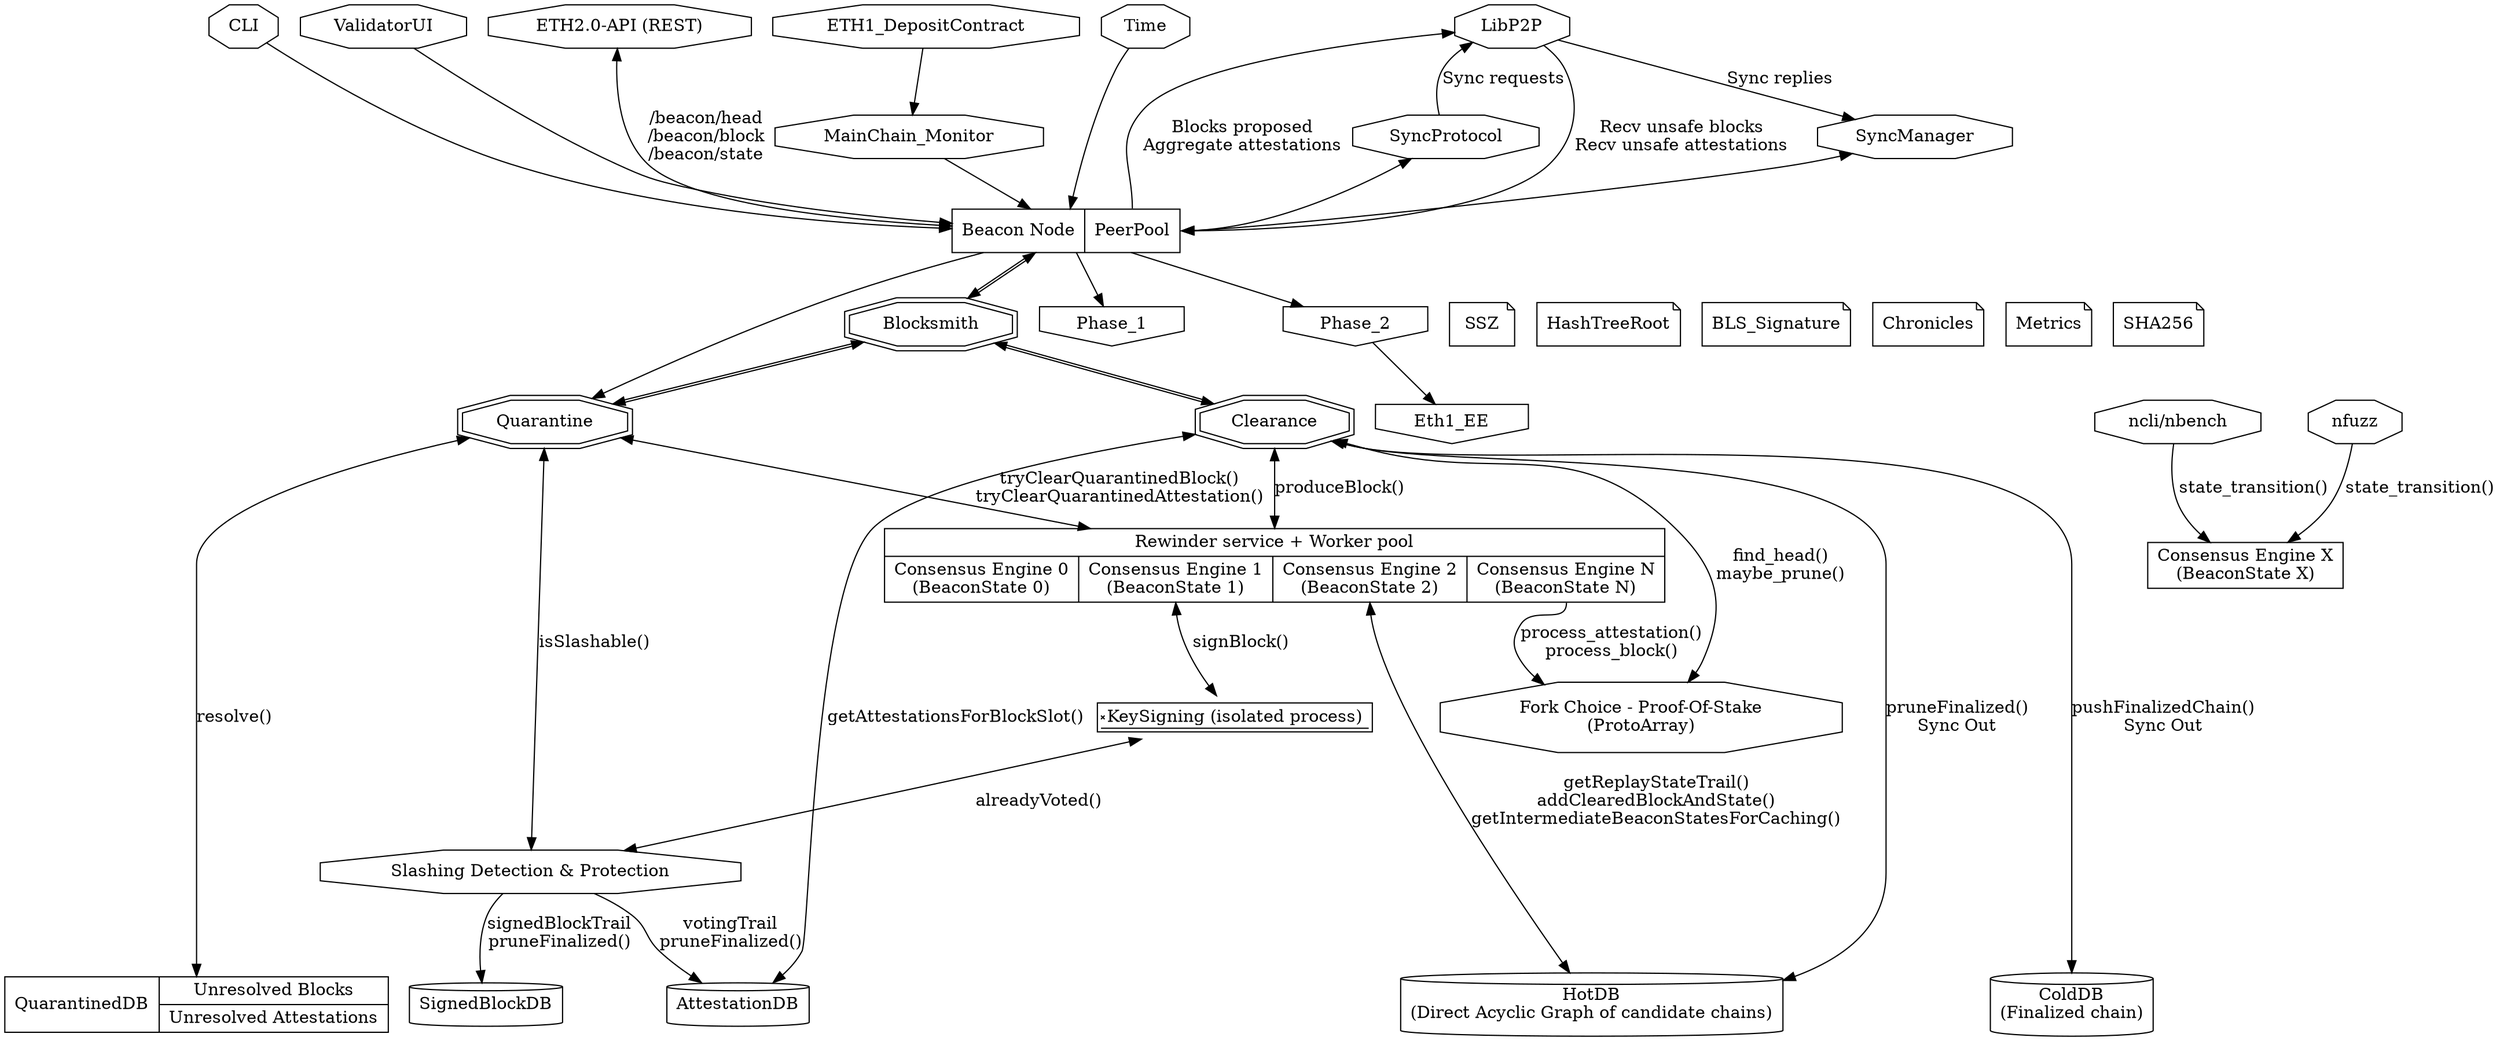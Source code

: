 digraph architecture{
  node [shape = signature]; KeySigning [label="KeySigning (isolated process)"];
  node [shape = octagon]; SyncManager SyncProtocol MainChain_Monitor Time CLI ValidatorUI Slashing LibP2P ETH2_API ncli nfuzz ForkChoice;
  ETH2_API [label="ETH2.0-API (REST)"];
  Slashing [label="Slashing Detection & Protection"];
  ForkChoice [label="Fork Choice - Proof-Of-Stake\n(ProtoArray)"];
  {rank = source; ETH1_DepositContract LibP2P ETH2_API CLI Time ValidatorUI;}

  node [shape = record] BeaconNode;
  BeaconNode [label="<nbc>Beacon Node | <PeerPool>PeerPool"]

  ncli [label="ncli/nbench"];
  {rank = same; ncli; nfuzz;}

  node [shape = doubleoctagon]; Blocksmith Quarantine Clearance;
  node [shape = invhouse]; Phase_1 Phase_2 Eth1_EE;
  node [shape = note] SSZ HashTreeRoot BLS_Signature Chronicles Metrics SHA256
  {rank = same; Blocksmith Phase_1 Phase_2 SSZ HashTreeRoot BLS_Signature Chronicles Metrics SHA256;}

  BeaconNode -> Phase_1
  BeaconNode -> Phase_2
  Phase_2 -> Eth1_EE

  node [shape = record]; QuarantinedDB;
  QuarantinedDB [label="QuarantinedDB | {Unresolved Blocks | Unresolved Attestations}"];

  node [shape = record]; Rewinder;
  node [shape = box]; BeaconState_X;
  BeaconState_X [label="Consensus Engine X\n(BeaconState X)"]

  Rewinder [label="{Rewinder service + Worker pool|{<bs0>Consensus Engine 0\n(BeaconState 0)|<bs1>Consensus Engine 1\n(BeaconState 1)|<bs2>Consensus Engine 2\n(BeaconState 2)|<bsN>Consensus Engine N\n(BeaconState N)}}"];
  {rank = same; Rewinder BeaconState_X;}

  node [shape = cylinder]; AttestationDB HotDB ColdDB;
  {rank = sink; AttestationDB SignedBlockDB HotDB ColdDB QuarantinedDB;}
  HotDB [label="HotDB\n(Direct Acyclic Graph of candidate chains)"]
  ColdDB [label="ColdDB\n(Finalized chain)"]

  {rank = same; MainChain_Monitor SyncManager SyncProtocol;}
  ETH1_DepositContract -> MainChain_Monitor
  MainChain_Monitor -> BeaconNode

  SyncManager -> BeaconNode:PeerPool [dir=both]
  SyncProtocol -> BeaconNode:PeerPool [dir=both]

  CLI -> BeaconNode
  ValidatorUI -> BeaconNode
  Time -> BeaconNode
  BeaconNode -> Blocksmith [dir=both color="black:black"]
  BeaconNode -> Quarantine
  Blocksmith -> Quarantine [dir=both color="black:black"]
  Blocksmith -> Clearance [dir=both color="black:black"]
  Quarantine -> QuarantinedDB [dir=both label="resolve()"]

  ncli -> BeaconState_X [label="state_transition()"]
  nfuzz -> BeaconState_X [label="state_transition()"]

  SyncProtocol -> LibP2P [label="Sync requests"]
  LibP2P -> SyncManager [label="Sync replies"]

  LibP2P -> BeaconNode:PeerPool [label="Recv unsafe blocks\nRecv unsafe attestations"]
  BeaconNode:PeerPool -> LibP2P [label="Blocks proposed\nAggregate attestations"]
  ETH2_API -> BeaconNode [dir="both", label="/beacon/head\n/beacon/block\n/beacon/state"]

  Clearance -> ForkChoice [dir="both", label="find_head()\nmaybe_prune()"]
  Rewinder:bsN -> ForkChoice [label="process_attestation()\nprocess_block()"]

  Quarantine -> Slashing [dir="both", label="isSlashable()"]
  Rewinder:bs1 -> KeySigning [dir="both", label="signBlock()"]
  KeySigning -> Slashing [dir="both", label="alreadyVoted()"]
  Slashing -> AttestationDB [label="votingTrail\npruneFinalized()"]
  Slashing -> SignedBlockDB [label="signedBlockTrail\npruneFinalized()"]
  Clearance -> AttestationDB [dir="both", label="getAttestationsForBlockSlot()"]

  Clearance -> HotDB [dir="both", label="pruneFinalized()\nSync Out"]

  Rewinder:bs2 -> HotDB [dir="both", label="getReplayStateTrail()\naddClearedBlockAndState()\ngetIntermediateBeaconStatesForCaching()"]

  Quarantine -> Rewinder [dir="both", label="tryClearQuarantinedBlock()\ntryClearQuarantinedAttestation()"]
  Clearance -> Rewinder [dir="both", label="produceBlock()"]


  Clearance -> ColdDB [dir="both", label="pushFinalizedChain()\nSync Out"]
}
